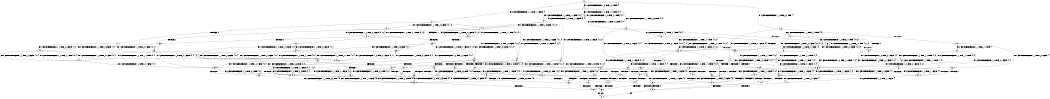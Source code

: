 digraph BCG {
size = "7, 10.5";
center = TRUE;
node [shape = circle];
0 [peripheries = 2];
0 -> 1 [label = "EX !1 !ATOMIC_EXCH_BRANCH (1, +0, TRUE, +0, 1, TRUE) !{}"];
0 -> 2 [label = "EX !2 !ATOMIC_EXCH_BRANCH (1, +1, TRUE, +1, 1, FALSE) !{}"];
0 -> 3 [label = "EX !0 !ATOMIC_EXCH_BRANCH (1, +1, TRUE, +0, 3, TRUE) !{}"];
1 -> 4 [label = "EX !2 !ATOMIC_EXCH_BRANCH (1, +1, TRUE, +1, 1, FALSE) !{0, 1}"];
1 -> 5 [label = "EX !0 !ATOMIC_EXCH_BRANCH (1, +1, TRUE, +0, 3, TRUE) !{0, 1}"];
1 -> 6 [label = "EX !1 !ATOMIC_EXCH_BRANCH (1, +0, TRUE, +0, 1, TRUE) !{0, 1}"];
2 -> 7 [label = "TERMINATE !2"];
2 -> 8 [label = "EX !1 !ATOMIC_EXCH_BRANCH (1, +0, TRUE, +0, 1, FALSE) !{0, 1, 2}"];
2 -> 9 [label = "EX !0 !ATOMIC_EXCH_BRANCH (1, +1, TRUE, +0, 3, FALSE) !{0, 1, 2}"];
3 -> 10 [label = "TERMINATE !0"];
3 -> 11 [label = "EX !1 !ATOMIC_EXCH_BRANCH (1, +0, TRUE, +0, 1, FALSE) !{0}"];
3 -> 12 [label = "EX !2 !ATOMIC_EXCH_BRANCH (1, +1, TRUE, +1, 1, TRUE) !{0}"];
4 -> 13 [label = "TERMINATE !2"];
4 -> 14 [label = "EX !0 !ATOMIC_EXCH_BRANCH (1, +1, TRUE, +0, 3, FALSE) !{0, 1, 2}"];
4 -> 8 [label = "EX !1 !ATOMIC_EXCH_BRANCH (1, +0, TRUE, +0, 1, FALSE) !{0, 1, 2}"];
5 -> 15 [label = "TERMINATE !0"];
5 -> 16 [label = "EX !2 !ATOMIC_EXCH_BRANCH (1, +1, TRUE, +1, 1, TRUE) !{0, 1}"];
5 -> 17 [label = "EX !1 !ATOMIC_EXCH_BRANCH (1, +0, TRUE, +0, 1, FALSE) !{0, 1}"];
6 -> 4 [label = "EX !2 !ATOMIC_EXCH_BRANCH (1, +1, TRUE, +1, 1, FALSE) !{0, 1}"];
6 -> 5 [label = "EX !0 !ATOMIC_EXCH_BRANCH (1, +1, TRUE, +0, 3, TRUE) !{0, 1}"];
6 -> 6 [label = "EX !1 !ATOMIC_EXCH_BRANCH (1, +0, TRUE, +0, 1, TRUE) !{0, 1}"];
7 -> 18 [label = "EX !1 !ATOMIC_EXCH_BRANCH (1, +0, TRUE, +0, 1, FALSE) !{0, 1}"];
7 -> 19 [label = "EX !0 !ATOMIC_EXCH_BRANCH (1, +1, TRUE, +0, 3, FALSE) !{0, 1}"];
8 -> 20 [label = "TERMINATE !1"];
8 -> 21 [label = "TERMINATE !2"];
8 -> 22 [label = "EX !0 !ATOMIC_EXCH_BRANCH (1, +1, TRUE, +0, 3, TRUE) !{0, 1, 2}"];
9 -> 23 [label = "TERMINATE !2"];
9 -> 24 [label = "EX !1 !ATOMIC_EXCH_BRANCH (1, +0, TRUE, +0, 1, FALSE) !{0, 1, 2}"];
9 -> 25 [label = "EX !0 !ATOMIC_EXCH_BRANCH (1, +1, TRUE, +1, 1, TRUE) !{0, 1, 2}"];
10 -> 26 [label = "EX !1 !ATOMIC_EXCH_BRANCH (1, +0, TRUE, +0, 1, FALSE) !{}"];
10 -> 27 [label = "EX !2 !ATOMIC_EXCH_BRANCH (1, +1, TRUE, +1, 1, TRUE) !{}"];
11 -> 28 [label = "TERMINATE !1"];
11 -> 29 [label = "TERMINATE !0"];
11 -> 30 [label = "EX !2 !ATOMIC_EXCH_BRANCH (1, +1, TRUE, +1, 1, FALSE) !{0, 1}"];
12 -> 31 [label = "TERMINATE !0"];
12 -> 32 [label = "EX !1 !ATOMIC_EXCH_BRANCH (1, +0, TRUE, +0, 1, FALSE) !{0, 1, 2}"];
12 -> 33 [label = "EX !2 !ATOMIC_EXCH_BRANCH (1, +1, TRUE, +1, 1, TRUE) !{0, 1, 2}"];
13 -> 34 [label = "EX !0 !ATOMIC_EXCH_BRANCH (1, +1, TRUE, +0, 3, FALSE) !{0, 1}"];
13 -> 18 [label = "EX !1 !ATOMIC_EXCH_BRANCH (1, +0, TRUE, +0, 1, FALSE) !{0, 1}"];
14 -> 35 [label = "TERMINATE !2"];
14 -> 24 [label = "EX !1 !ATOMIC_EXCH_BRANCH (1, +0, TRUE, +0, 1, FALSE) !{0, 1, 2}"];
14 -> 36 [label = "EX !0 !ATOMIC_EXCH_BRANCH (1, +1, TRUE, +1, 1, TRUE) !{0, 1, 2}"];
15 -> 37 [label = "EX !2 !ATOMIC_EXCH_BRANCH (1, +1, TRUE, +1, 1, TRUE) !{1}"];
15 -> 38 [label = "EX !1 !ATOMIC_EXCH_BRANCH (1, +0, TRUE, +0, 1, FALSE) !{1}"];
16 -> 39 [label = "TERMINATE !0"];
16 -> 40 [label = "EX !2 !ATOMIC_EXCH_BRANCH (1, +1, TRUE, +1, 1, TRUE) !{0, 1, 2}"];
16 -> 32 [label = "EX !1 !ATOMIC_EXCH_BRANCH (1, +0, TRUE, +0, 1, FALSE) !{0, 1, 2}"];
17 -> 28 [label = "TERMINATE !1"];
17 -> 29 [label = "TERMINATE !0"];
17 -> 30 [label = "EX !2 !ATOMIC_EXCH_BRANCH (1, +1, TRUE, +1, 1, FALSE) !{0, 1}"];
18 -> 41 [label = "TERMINATE !1"];
18 -> 42 [label = "EX !0 !ATOMIC_EXCH_BRANCH (1, +1, TRUE, +0, 3, TRUE) !{0, 1}"];
19 -> 43 [label = "EX !1 !ATOMIC_EXCH_BRANCH (1, +0, TRUE, +0, 1, FALSE) !{0, 1}"];
19 -> 44 [label = "EX !0 !ATOMIC_EXCH_BRANCH (1, +1, TRUE, +1, 1, TRUE) !{0, 1}"];
20 -> 45 [label = "TERMINATE !2"];
20 -> 46 [label = "EX !0 !ATOMIC_EXCH_BRANCH (1, +1, TRUE, +0, 3, TRUE) !{0, 2}"];
21 -> 41 [label = "TERMINATE !1"];
21 -> 42 [label = "EX !0 !ATOMIC_EXCH_BRANCH (1, +1, TRUE, +0, 3, TRUE) !{0, 1}"];
22 -> 47 [label = "TERMINATE !1"];
22 -> 48 [label = "TERMINATE !2"];
22 -> 49 [label = "TERMINATE !0"];
23 -> 43 [label = "EX !1 !ATOMIC_EXCH_BRANCH (1, +0, TRUE, +0, 1, FALSE) !{0, 1}"];
23 -> 44 [label = "EX !0 !ATOMIC_EXCH_BRANCH (1, +1, TRUE, +1, 1, TRUE) !{0, 1}"];
24 -> 50 [label = "TERMINATE !1"];
24 -> 51 [label = "TERMINATE !2"];
24 -> 22 [label = "EX !0 !ATOMIC_EXCH_BRANCH (1, +1, TRUE, +1, 1, FALSE) !{0, 1, 2}"];
25 -> 52 [label = "TERMINATE !2"];
25 -> 53 [label = "EX !1 !ATOMIC_EXCH_BRANCH (1, +0, TRUE, +0, 1, FALSE) !{0, 1, 2}"];
25 -> 9 [label = "EX !0 !ATOMIC_EXCH_BRANCH (1, +1, TRUE, +0, 3, FALSE) !{0, 1, 2}"];
26 -> 54 [label = "TERMINATE !1"];
26 -> 55 [label = "EX !2 !ATOMIC_EXCH_BRANCH (1, +1, TRUE, +1, 1, FALSE) !{1}"];
27 -> 56 [label = "EX !1 !ATOMIC_EXCH_BRANCH (1, +0, TRUE, +0, 1, FALSE) !{1, 2}"];
27 -> 57 [label = "EX !2 !ATOMIC_EXCH_BRANCH (1, +1, TRUE, +1, 1, TRUE) !{1, 2}"];
28 -> 58 [label = "TERMINATE !0"];
28 -> 59 [label = "EX !2 !ATOMIC_EXCH_BRANCH (1, +1, TRUE, +1, 1, FALSE) !{0}"];
29 -> 54 [label = "TERMINATE !1"];
29 -> 55 [label = "EX !2 !ATOMIC_EXCH_BRANCH (1, +1, TRUE, +1, 1, FALSE) !{1}"];
30 -> 47 [label = "TERMINATE !1"];
30 -> 48 [label = "TERMINATE !2"];
30 -> 49 [label = "TERMINATE !0"];
31 -> 56 [label = "EX !1 !ATOMIC_EXCH_BRANCH (1, +0, TRUE, +0, 1, FALSE) !{1, 2}"];
31 -> 57 [label = "EX !2 !ATOMIC_EXCH_BRANCH (1, +1, TRUE, +1, 1, TRUE) !{1, 2}"];
32 -> 60 [label = "TERMINATE !1"];
32 -> 61 [label = "TERMINATE !0"];
32 -> 22 [label = "EX !2 !ATOMIC_EXCH_BRANCH (1, +1, TRUE, +1, 1, FALSE) !{0, 1, 2}"];
33 -> 31 [label = "TERMINATE !0"];
33 -> 32 [label = "EX !1 !ATOMIC_EXCH_BRANCH (1, +0, TRUE, +0, 1, FALSE) !{0, 1, 2}"];
33 -> 33 [label = "EX !2 !ATOMIC_EXCH_BRANCH (1, +1, TRUE, +1, 1, TRUE) !{0, 1, 2}"];
34 -> 43 [label = "EX !1 !ATOMIC_EXCH_BRANCH (1, +0, TRUE, +0, 1, FALSE) !{0, 1}"];
34 -> 62 [label = "EX !0 !ATOMIC_EXCH_BRANCH (1, +1, TRUE, +1, 1, TRUE) !{0, 1}"];
35 -> 43 [label = "EX !1 !ATOMIC_EXCH_BRANCH (1, +0, TRUE, +0, 1, FALSE) !{0, 1}"];
35 -> 62 [label = "EX !0 !ATOMIC_EXCH_BRANCH (1, +1, TRUE, +1, 1, TRUE) !{0, 1}"];
36 -> 63 [label = "TERMINATE !2"];
36 -> 53 [label = "EX !1 !ATOMIC_EXCH_BRANCH (1, +0, TRUE, +0, 1, FALSE) !{0, 1, 2}"];
36 -> 14 [label = "EX !0 !ATOMIC_EXCH_BRANCH (1, +1, TRUE, +0, 3, FALSE) !{0, 1, 2}"];
37 -> 64 [label = "EX !2 !ATOMIC_EXCH_BRANCH (1, +1, TRUE, +1, 1, TRUE) !{1, 2}"];
37 -> 56 [label = "EX !1 !ATOMIC_EXCH_BRANCH (1, +0, TRUE, +0, 1, FALSE) !{1, 2}"];
38 -> 54 [label = "TERMINATE !1"];
38 -> 55 [label = "EX !2 !ATOMIC_EXCH_BRANCH (1, +1, TRUE, +1, 1, FALSE) !{1}"];
39 -> 64 [label = "EX !2 !ATOMIC_EXCH_BRANCH (1, +1, TRUE, +1, 1, TRUE) !{1, 2}"];
39 -> 56 [label = "EX !1 !ATOMIC_EXCH_BRANCH (1, +0, TRUE, +0, 1, FALSE) !{1, 2}"];
40 -> 39 [label = "TERMINATE !0"];
40 -> 40 [label = "EX !2 !ATOMIC_EXCH_BRANCH (1, +1, TRUE, +1, 1, TRUE) !{0, 1, 2}"];
40 -> 32 [label = "EX !1 !ATOMIC_EXCH_BRANCH (1, +0, TRUE, +0, 1, FALSE) !{0, 1, 2}"];
41 -> 65 [label = "EX !0 !ATOMIC_EXCH_BRANCH (1, +1, TRUE, +0, 3, TRUE) !{0}"];
42 -> 66 [label = "TERMINATE !1"];
42 -> 67 [label = "TERMINATE !0"];
43 -> 68 [label = "TERMINATE !1"];
43 -> 42 [label = "EX !0 !ATOMIC_EXCH_BRANCH (1, +1, TRUE, +1, 1, FALSE) !{0, 1}"];
44 -> 69 [label = "EX !1 !ATOMIC_EXCH_BRANCH (1, +0, TRUE, +0, 1, FALSE) !{0, 1}"];
44 -> 19 [label = "EX !0 !ATOMIC_EXCH_BRANCH (1, +1, TRUE, +0, 3, FALSE) !{0, 1}"];
45 -> 65 [label = "EX !0 !ATOMIC_EXCH_BRANCH (1, +1, TRUE, +0, 3, TRUE) !{0}"];
46 -> 70 [label = "TERMINATE !2"];
46 -> 71 [label = "TERMINATE !0"];
47 -> 70 [label = "TERMINATE !2"];
47 -> 71 [label = "TERMINATE !0"];
48 -> 66 [label = "TERMINATE !1"];
48 -> 67 [label = "TERMINATE !0"];
49 -> 72 [label = "TERMINATE !1"];
49 -> 73 [label = "TERMINATE !2"];
50 -> 74 [label = "TERMINATE !2"];
50 -> 46 [label = "EX !0 !ATOMIC_EXCH_BRANCH (1, +1, TRUE, +1, 1, FALSE) !{0, 2}"];
51 -> 68 [label = "TERMINATE !1"];
51 -> 42 [label = "EX !0 !ATOMIC_EXCH_BRANCH (1, +1, TRUE, +1, 1, FALSE) !{0, 1}"];
52 -> 69 [label = "EX !1 !ATOMIC_EXCH_BRANCH (1, +0, TRUE, +0, 1, FALSE) !{0, 1}"];
52 -> 19 [label = "EX !0 !ATOMIC_EXCH_BRANCH (1, +1, TRUE, +0, 3, FALSE) !{0, 1}"];
53 -> 75 [label = "TERMINATE !1"];
53 -> 76 [label = "TERMINATE !2"];
53 -> 22 [label = "EX !0 !ATOMIC_EXCH_BRANCH (1, +1, TRUE, +0, 3, TRUE) !{0, 1, 2}"];
54 -> 77 [label = "EX !2 !ATOMIC_EXCH_BRANCH (1, +1, TRUE, +1, 1, FALSE) !{}"];
55 -> 72 [label = "TERMINATE !1"];
55 -> 73 [label = "TERMINATE !2"];
56 -> 78 [label = "TERMINATE !1"];
56 -> 79 [label = "EX !2 !ATOMIC_EXCH_BRANCH (1, +1, TRUE, +1, 1, FALSE) !{1, 2}"];
57 -> 56 [label = "EX !1 !ATOMIC_EXCH_BRANCH (1, +0, TRUE, +0, 1, FALSE) !{1, 2}"];
57 -> 57 [label = "EX !2 !ATOMIC_EXCH_BRANCH (1, +1, TRUE, +1, 1, TRUE) !{1, 2}"];
58 -> 77 [label = "EX !2 !ATOMIC_EXCH_BRANCH (1, +1, TRUE, +1, 1, FALSE) !{}"];
59 -> 70 [label = "TERMINATE !2"];
59 -> 71 [label = "TERMINATE !0"];
60 -> 80 [label = "TERMINATE !0"];
60 -> 46 [label = "EX !2 !ATOMIC_EXCH_BRANCH (1, +1, TRUE, +1, 1, FALSE) !{0, 2}"];
61 -> 78 [label = "TERMINATE !1"];
61 -> 79 [label = "EX !2 !ATOMIC_EXCH_BRANCH (1, +1, TRUE, +1, 1, FALSE) !{1, 2}"];
62 -> 69 [label = "EX !1 !ATOMIC_EXCH_BRANCH (1, +0, TRUE, +0, 1, FALSE) !{0, 1}"];
62 -> 34 [label = "EX !0 !ATOMIC_EXCH_BRANCH (1, +1, TRUE, +0, 3, FALSE) !{0, 1}"];
63 -> 69 [label = "EX !1 !ATOMIC_EXCH_BRANCH (1, +0, TRUE, +0, 1, FALSE) !{0, 1}"];
63 -> 34 [label = "EX !0 !ATOMIC_EXCH_BRANCH (1, +1, TRUE, +0, 3, FALSE) !{0, 1}"];
64 -> 64 [label = "EX !2 !ATOMIC_EXCH_BRANCH (1, +1, TRUE, +1, 1, TRUE) !{1, 2}"];
64 -> 56 [label = "EX !1 !ATOMIC_EXCH_BRANCH (1, +0, TRUE, +0, 1, FALSE) !{1, 2}"];
65 -> 81 [label = "TERMINATE !0"];
66 -> 81 [label = "TERMINATE !0"];
67 -> 82 [label = "TERMINATE !1"];
68 -> 65 [label = "EX !0 !ATOMIC_EXCH_BRANCH (1, +1, TRUE, +1, 1, FALSE) !{0}"];
69 -> 83 [label = "TERMINATE !1"];
69 -> 42 [label = "EX !0 !ATOMIC_EXCH_BRANCH (1, +1, TRUE, +0, 3, TRUE) !{0, 1}"];
70 -> 81 [label = "TERMINATE !0"];
71 -> 84 [label = "TERMINATE !2"];
72 -> 84 [label = "TERMINATE !2"];
73 -> 82 [label = "TERMINATE !1"];
74 -> 65 [label = "EX !0 !ATOMIC_EXCH_BRANCH (1, +1, TRUE, +1, 1, FALSE) !{0}"];
75 -> 85 [label = "TERMINATE !2"];
75 -> 46 [label = "EX !0 !ATOMIC_EXCH_BRANCH (1, +1, TRUE, +0, 3, TRUE) !{0, 2}"];
76 -> 83 [label = "TERMINATE !1"];
76 -> 42 [label = "EX !0 !ATOMIC_EXCH_BRANCH (1, +1, TRUE, +0, 3, TRUE) !{0, 1}"];
77 -> 84 [label = "TERMINATE !2"];
78 -> 86 [label = "EX !2 !ATOMIC_EXCH_BRANCH (1, +1, TRUE, +1, 1, FALSE) !{2}"];
79 -> 72 [label = "TERMINATE !1"];
79 -> 73 [label = "TERMINATE !2"];
80 -> 86 [label = "EX !2 !ATOMIC_EXCH_BRANCH (1, +1, TRUE, +1, 1, FALSE) !{2}"];
81 -> 87 [label = "exit"];
82 -> 87 [label = "exit"];
83 -> 65 [label = "EX !0 !ATOMIC_EXCH_BRANCH (1, +1, TRUE, +0, 3, TRUE) !{0}"];
84 -> 87 [label = "exit"];
85 -> 65 [label = "EX !0 !ATOMIC_EXCH_BRANCH (1, +1, TRUE, +0, 3, TRUE) !{0}"];
86 -> 84 [label = "TERMINATE !2"];
}
